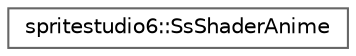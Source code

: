 digraph "Graphical Class Hierarchy"
{
 // LATEX_PDF_SIZE
  bgcolor="transparent";
  edge [fontname=Helvetica,fontsize=10,labelfontname=Helvetica,labelfontsize=10];
  node [fontname=Helvetica,fontsize=10,shape=box,height=0.2,width=0.4];
  rankdir="LR";
  Node0 [id="Node000000",label="spritestudio6::SsShaderAnime",height=0.2,width=0.4,color="grey40", fillcolor="white", style="filled",URL="$structspritestudio6_1_1_ss_shader_anime.html",tooltip="シェーダー使用時のシェーダータイプとシェーダー値"];
}
